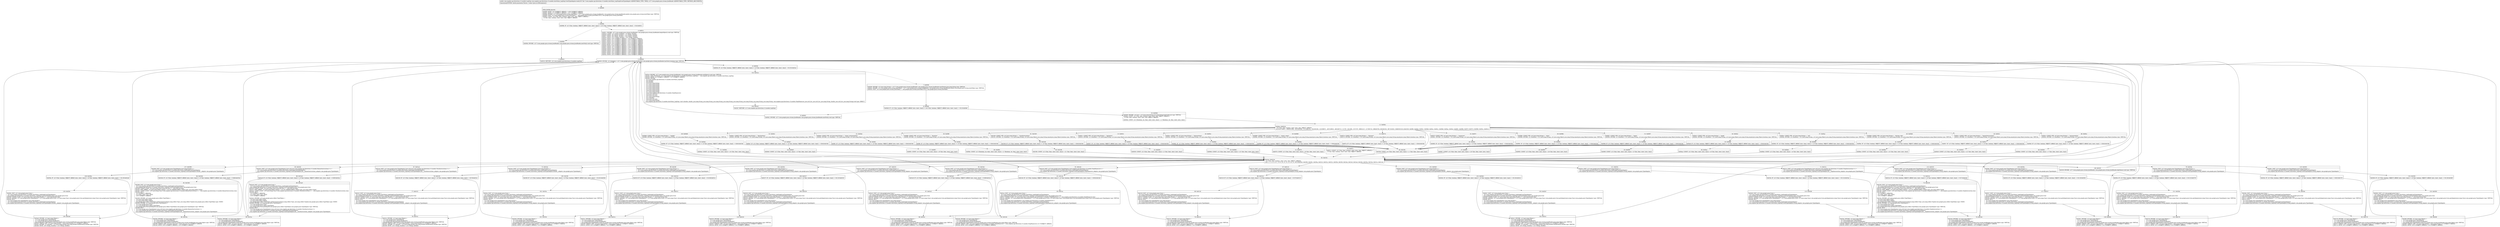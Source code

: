 digraph "CFG forcom.mapbox.api.directions.v5.models.AutoValue_LegStep.GsonTypeAdapter.read(Lcom\/google\/gson\/stream\/JsonReader;)Lcom\/mapbox\/api\/directions\/v5\/models\/LegStep;" {
Node_0 [shape=record,label="{0\:\ 0x0000|MTH_ENTER_BLOCK\l|0x0000: MOVE  (r0 I:?[OBJECT, ARRAY]) = (r26 I:?[OBJECT, ARRAY]) \l0x0002: MOVE  (r1 I:?[OBJECT, ARRAY]) = (r27 I:?[OBJECT, ARRAY]) \l0x0004: INVOKE  (r2 I:com.google.gson.stream.JsonToken) = (r27 I:com.google.gson.stream.JsonReader) com.google.gson.stream.JsonReader.peek():com.google.gson.stream.JsonToken type: VIRTUAL \l0x0008: SGET  (r3 I:com.google.gson.stream.JsonToken) =  com.google.gson.stream.JsonToken.NULL com.google.gson.stream.JsonToken \l0x000a: CONST  (r4 I:?[int, float, boolean, short, byte, char, OBJECT, ARRAY]) = \l  (0 ?[int, float, boolean, short, byte, char, OBJECT, ARRAY])\l \l}"];
Node_1 [shape=record,label="{1\:\ 0x000b|0x000b: IF  (r2 I:?[int, boolean, OBJECT, ARRAY, byte, short, char]) != (r3 I:?[int, boolean, OBJECT, ARRAY, byte, short, char])  \-\> B:4:0x0011 \l}"];
Node_2 [shape=record,label="{2\:\ 0x000d|0x000d: INVOKE  (r27 I:com.google.gson.stream.JsonReader) com.google.gson.stream.JsonReader.nextNull():void type: VIRTUAL \l}"];
Node_3 [shape=record,label="{3\:\ 0x0010|0x0010: RETURN  (r4 I:com.mapbox.api.directions.v5.models.LegStep) \l}"];
Node_4 [shape=record,label="{4\:\ 0x0011|0x0011: INVOKE  (r27 I:com.google.gson.stream.JsonReader) com.google.gson.stream.JsonReader.beginObject():void type: VIRTUAL \l0x0014: CONST  (r2 I:?[long, double]) = (0 ?[long, double]) \l0x0016: MOVE  (r6 I:?[long, double]) = (r2 I:?[long, double]) \l0x0017: MOVE  (r8 I:?[long, double]) = (r6 I:?[long, double]) \l0x0018: MOVE  (r22 I:?[long, double]) = (r8 I:?[long, double]) \l0x001a: MOVE  (r10 I:?[OBJECT, ARRAY]) = (r4 I:?[OBJECT, ARRAY]) \l0x001b: MOVE  (r11 I:?[OBJECT, ARRAY]) = (r10 I:?[OBJECT, ARRAY]) \l0x001c: MOVE  (r12 I:?[OBJECT, ARRAY]) = (r11 I:?[OBJECT, ARRAY]) \l0x001d: MOVE  (r13 I:?[OBJECT, ARRAY]) = (r12 I:?[OBJECT, ARRAY]) \l0x001e: MOVE  (r14 I:?[OBJECT, ARRAY]) = (r13 I:?[OBJECT, ARRAY]) \l0x001f: MOVE  (r15 I:?[OBJECT, ARRAY]) = (r14 I:?[OBJECT, ARRAY]) \l0x0020: MOVE  (r16 I:?[OBJECT, ARRAY]) = (r15 I:?[OBJECT, ARRAY]) \l0x0022: MOVE  (r17 I:?[OBJECT, ARRAY]) = (r16 I:?[OBJECT, ARRAY]) \l0x0024: MOVE  (r18 I:?[OBJECT, ARRAY]) = (r17 I:?[OBJECT, ARRAY]) \l0x0026: MOVE  (r19 I:?[OBJECT, ARRAY]) = (r18 I:?[OBJECT, ARRAY]) \l0x0028: MOVE  (r20 I:?[OBJECT, ARRAY]) = (r19 I:?[OBJECT, ARRAY]) \l0x002a: MOVE  (r21 I:?[OBJECT, ARRAY]) = (r20 I:?[OBJECT, ARRAY]) \l0x002c: MOVE  (r24 I:?[OBJECT, ARRAY]) = (r21 I:?[OBJECT, ARRAY]) \l0x002e: MOVE  (r25 I:?[OBJECT, ARRAY]) = (r24 I:?[OBJECT, ARRAY]) \l}"];
Node_5 [shape=record,label="{5\:\ 0x0030|0x0030: INVOKE  (r2 I:boolean) = (r27 I:com.google.gson.stream.JsonReader) com.google.gson.stream.JsonReader.hasNext():boolean type: VIRTUAL \l}"];
Node_6 [shape=record,label="{6\:\ 0x0034|0x0034: IF  (r2 I:?[int, boolean, OBJECT, ARRAY, byte, short, char]) == (0 ?[int, boolean, OBJECT, ARRAY, byte, short, char])  \-\> B:135:0x02ce \l}"];
Node_7 [shape=record,label="{7\:\ 0x0036|0x0036: INVOKE  (r2 I:java.lang.String) = (r27 I:com.google.gson.stream.JsonReader) com.google.gson.stream.JsonReader.nextName():java.lang.String type: VIRTUAL \l0x003a: INVOKE  (r3 I:com.google.gson.stream.JsonToken) = (r27 I:com.google.gson.stream.JsonReader) com.google.gson.stream.JsonReader.peek():com.google.gson.stream.JsonToken type: VIRTUAL \l0x003e: SGET  (r4 I:com.google.gson.stream.JsonToken) =  com.google.gson.stream.JsonToken.NULL com.google.gson.stream.JsonToken \l}"];
Node_8 [shape=record,label="{8\:\ 0x0040|0x0040: IF  (r3 I:?[int, boolean, OBJECT, ARRAY, byte, short, char]) != (r4 I:?[int, boolean, OBJECT, ARRAY, byte, short, char])  \-\> B:10:0x0046 \l}"];
Node_9 [shape=record,label="{9\:\ 0x0042|0x0042: INVOKE  (r27 I:com.google.gson.stream.JsonReader) com.google.gson.stream.JsonReader.nextNull():void type: VIRTUAL \l}"];
Node_10 [shape=record,label="{10\:\ 0x0046|0x0046: INVOKE  (r4 I:int) = (r2 I:java.lang.String) java.lang.String.hashCode():int type: VIRTUAL \l0x004a: CONST  (r5 I:?[int, float, boolean, short, byte, char, OBJECT, ARRAY]) = \l  (0 ?[int, float, boolean, short, byte, char, OBJECT, ARRAY])\l \l0x004b: CONST  (r3 I:?[boolean, int, float, short, byte, char]) = (1 ?[boolean, int, float, short, byte, char]) \l}"];
Node_11 [shape=record,label="{11\:\ 0x004c|0x004c: SWITCH  \l  (r4 I:?[int, float, boolean, short, byte, char, OBJECT, ARRAY])\l k:[\-2131714057, \-1992012396, \-1823285049, \-1375584731, \-791592328, \-521036971, \-487319823, \-463249713, 112787, 3357091, 3373707, 96955157, 127393753, 288459765, 661843161, 967255818, 1846020210] t:[0x0100, 0x00f6, 0x00eb, 0x00e1, 0x00d6, 0x00cc, 0x00c1, 0x00b6, 0x00ac, 0x00a2, 0x0097, 0x008b, 0x007f, 0x0074, 0x0068, 0x005c, 0x0051] \l}"];
Node_13 [shape=record,label="{13\:\ 0x0051|0x0051: CONST_STR  (r4 I:java.lang.String) =  \"geometry\" \l0x0053: INVOKE  (r2 I:boolean) = (r2 I:java.lang.String), (r4 I:java.lang.Object) java.lang.String.equals(java.lang.Object):boolean type: VIRTUAL \l}"];
Node_14 [shape=record,label="{14\:\ 0x0057|0x0057: IF  (r2 I:?[int, boolean, OBJECT, ARRAY, byte, short, char]) == (0 ?[int, boolean, OBJECT, ARRAY, byte, short, char])  \-\> B:64:0x010b \l}"];
Node_15 [shape=record,label="{15\:\ 0x0059|0x0059: CONST  (r2 I:?[int, float, short, byte, char]) = (2 ?[int, float, short, byte, char]) \l}"];
Node_16 [shape=record,label="{16\:\ 0x005c|0x005c: CONST_STR  (r4 I:java.lang.String) =  \"intersections\" \l0x005e: INVOKE  (r2 I:boolean) = (r2 I:java.lang.String), (r4 I:java.lang.Object) java.lang.String.equals(java.lang.Object):boolean type: VIRTUAL \l}"];
Node_17 [shape=record,label="{17\:\ 0x0062|0x0062: IF  (r2 I:?[int, boolean, OBJECT, ARRAY, byte, short, char]) == (0 ?[int, boolean, OBJECT, ARRAY, byte, short, char])  \-\> B:64:0x010b \l}"];
Node_18 [shape=record,label="{18\:\ 0x0064|0x0064: CONST  (r2 I:?[int, float, short, byte, char]) = (15 ?[int, float, short, byte, char]) \l}"];
Node_19 [shape=record,label="{19\:\ 0x0068|0x0068: CONST_STR  (r4 I:java.lang.String) =  \"rotary_name\" \l0x006a: INVOKE  (r2 I:boolean) = (r2 I:java.lang.String), (r4 I:java.lang.Object) java.lang.String.equals(java.lang.Object):boolean type: VIRTUAL \l}"];
Node_20 [shape=record,label="{20\:\ 0x006e|0x006e: IF  (r2 I:?[int, boolean, OBJECT, ARRAY, byte, short, char]) == (0 ?[int, boolean, OBJECT, ARRAY, byte, short, char])  \-\> B:64:0x010b \l}"];
Node_21 [shape=record,label="{21\:\ 0x0070|0x0070: CONST  (r2 I:?[int, float, short, byte, char]) = (8 ?[int, float, short, byte, char]) \l}"];
Node_22 [shape=record,label="{22\:\ 0x0074|0x0074: CONST_STR  (r4 I:java.lang.String) =  \"distance\" \l0x0076: INVOKE  (r2 I:boolean) = (r2 I:java.lang.String), (r4 I:java.lang.Object) java.lang.String.equals(java.lang.Object):boolean type: VIRTUAL \l}"];
Node_23 [shape=record,label="{23\:\ 0x007a|0x007a: IF  (r2 I:?[int, boolean, OBJECT, ARRAY, byte, short, char]) == (0 ?[int, boolean, OBJECT, ARRAY, byte, short, char])  \-\> B:64:0x010b \l}"];
Node_24 [shape=record,label="{24\:\ 0x007c|0x007c: CONST  (r2 I:?[int, float, boolean, short, byte, char, OBJECT, ARRAY]) = \l  (0 ?[int, float, boolean, short, byte, char, OBJECT, ARRAY])\l \l}"];
Node_25 [shape=record,label="{25\:\ 0x007f|0x007f: CONST_STR  (r4 I:java.lang.String) =  \"maneuver\" \l0x0081: INVOKE  (r2 I:boolean) = (r2 I:java.lang.String), (r4 I:java.lang.Object) java.lang.String.equals(java.lang.Object):boolean type: VIRTUAL \l}"];
Node_26 [shape=record,label="{26\:\ 0x0085|0x0085: IF  (r2 I:?[int, boolean, OBJECT, ARRAY, byte, short, char]) == (0 ?[int, boolean, OBJECT, ARRAY, byte, short, char])  \-\> B:64:0x010b \l}"];
Node_27 [shape=record,label="{27\:\ 0x0087|0x0087: CONST  (r2 I:?[int, float, short, byte, char]) = (10 ?[int, float, short, byte, char]) \l}"];
Node_28 [shape=record,label="{28\:\ 0x008b|0x008b: CONST_STR  (r4 I:java.lang.String) =  \"exits\" \l0x008d: INVOKE  (r2 I:boolean) = (r2 I:java.lang.String), (r4 I:java.lang.Object) java.lang.String.equals(java.lang.Object):boolean type: VIRTUAL \l}"];
Node_29 [shape=record,label="{29\:\ 0x0091|0x0091: IF  (r2 I:?[int, boolean, OBJECT, ARRAY, byte, short, char]) == (0 ?[int, boolean, OBJECT, ARRAY, byte, short, char])  \-\> B:64:0x010b \l}"];
Node_30 [shape=record,label="{30\:\ 0x0093|0x0093: CONST  (r2 I:?[int, float, short, byte, char]) = (16 ?[int, float, short, byte, char]) \l}"];
Node_31 [shape=record,label="{31\:\ 0x0097|0x0097: CONST_STR  (r4 I:java.lang.String) =  \"name\" \l0x0099: INVOKE  (r2 I:boolean) = (r2 I:java.lang.String), (r4 I:java.lang.Object) java.lang.String.equals(java.lang.Object):boolean type: VIRTUAL \l}"];
Node_32 [shape=record,label="{32\:\ 0x009d|0x009d: IF  (r2 I:?[int, boolean, OBJECT, ARRAY, byte, short, char]) == (0 ?[int, boolean, OBJECT, ARRAY, byte, short, char])  \-\> B:64:0x010b \l}"];
Node_33 [shape=record,label="{33\:\ 0x009f|0x009f: CONST  (r2 I:?[int, float, short, byte, char]) = (3 ?[int, float, short, byte, char]) \l}"];
Node_34 [shape=record,label="{34\:\ 0x00a2|0x00a2: CONST_STR  (r4 I:java.lang.String) =  \"mode\" \l0x00a4: INVOKE  (r2 I:boolean) = (r2 I:java.lang.String), (r4 I:java.lang.Object) java.lang.String.equals(java.lang.Object):boolean type: VIRTUAL \l}"];
Node_35 [shape=record,label="{35\:\ 0x00a8|0x00a8: IF  (r2 I:?[int, boolean, OBJECT, ARRAY, byte, short, char]) == (0 ?[int, boolean, OBJECT, ARRAY, byte, short, char])  \-\> B:64:0x010b \l}"];
Node_36 [shape=record,label="{36\:\ 0x00aa|0x00aa: CONST  (r2 I:?[int, float, short, byte, char]) = (6 ?[int, float, short, byte, char]) \l}"];
Node_37 [shape=record,label="{37\:\ 0x00ac|0x00ac: CONST_STR  (r4 I:java.lang.String) =  \"ref\" \l0x00ae: INVOKE  (r2 I:boolean) = (r2 I:java.lang.String), (r4 I:java.lang.Object) java.lang.String.equals(java.lang.Object):boolean type: VIRTUAL \l}"];
Node_38 [shape=record,label="{38\:\ 0x00b2|0x00b2: IF  (r2 I:?[int, boolean, OBJECT, ARRAY, byte, short, char]) == (0 ?[int, boolean, OBJECT, ARRAY, byte, short, char])  \-\> B:64:0x010b \l}"];
Node_39 [shape=record,label="{39\:\ 0x00b4|0x00b4: CONST  (r2 I:?[int, float, short, byte, char]) = (4 ?[int, float, short, byte, char]) \l}"];
Node_40 [shape=record,label="{40\:\ 0x00b6|0x00b6: CONST_STR  (r4 I:java.lang.String) =  \"driving_side\" \l0x00b8: INVOKE  (r2 I:boolean) = (r2 I:java.lang.String), (r4 I:java.lang.Object) java.lang.String.equals(java.lang.Object):boolean type: VIRTUAL \l}"];
Node_41 [shape=record,label="{41\:\ 0x00bc|0x00bc: IF  (r2 I:?[int, boolean, OBJECT, ARRAY, byte, short, char]) == (0 ?[int, boolean, OBJECT, ARRAY, byte, short, char])  \-\> B:64:0x010b \l}"];
Node_42 [shape=record,label="{42\:\ 0x00be|0x00be: CONST  (r2 I:?[int, float, short, byte, char]) = (13 ?[int, float, short, byte, char]) \l}"];
Node_43 [shape=record,label="{43\:\ 0x00c1|0x00c1: CONST_STR  (r4 I:java.lang.String) =  \"bannerInstructions\" \l0x00c3: INVOKE  (r2 I:boolean) = (r2 I:java.lang.String), (r4 I:java.lang.Object) java.lang.String.equals(java.lang.Object):boolean type: VIRTUAL \l}"];
Node_44 [shape=record,label="{44\:\ 0x00c7|0x00c7: IF  (r2 I:?[int, boolean, OBJECT, ARRAY, byte, short, char]) == (0 ?[int, boolean, OBJECT, ARRAY, byte, short, char])  \-\> B:64:0x010b \l}"];
Node_45 [shape=record,label="{45\:\ 0x00c9|0x00c9: CONST  (r2 I:?[int, float, short, byte, char]) = (12 ?[int, float, short, byte, char]) \l}"];
Node_46 [shape=record,label="{46\:\ 0x00cc|0x00cc: CONST_STR  (r4 I:java.lang.String) =  \"pronunciation\" \l0x00ce: INVOKE  (r2 I:boolean) = (r2 I:java.lang.String), (r4 I:java.lang.Object) java.lang.String.equals(java.lang.Object):boolean type: VIRTUAL \l}"];
Node_47 [shape=record,label="{47\:\ 0x00d2|0x00d2: IF  (r2 I:?[int, boolean, OBJECT, ARRAY, byte, short, char]) == (0 ?[int, boolean, OBJECT, ARRAY, byte, short, char])  \-\> B:64:0x010b \l}"];
Node_48 [shape=record,label="{48\:\ 0x00d4|0x00d4: CONST  (r2 I:?[int, float, short, byte, char]) = (7 ?[int, float, short, byte, char]) \l}"];
Node_49 [shape=record,label="{49\:\ 0x00d6|0x00d6: CONST_STR  (r4 I:java.lang.String) =  \"weight\" \l0x00d8: INVOKE  (r2 I:boolean) = (r2 I:java.lang.String), (r4 I:java.lang.Object) java.lang.String.equals(java.lang.Object):boolean type: VIRTUAL \l}"];
Node_50 [shape=record,label="{50\:\ 0x00dc|0x00dc: IF  (r2 I:?[int, boolean, OBJECT, ARRAY, byte, short, char]) == (0 ?[int, boolean, OBJECT, ARRAY, byte, short, char])  \-\> B:64:0x010b \l}"];
Node_51 [shape=record,label="{51\:\ 0x00de|0x00de: CONST  (r2 I:?[int, float, short, byte, char]) = (14 ?[int, float, short, byte, char]) \l}"];
Node_52 [shape=record,label="{52\:\ 0x00e1|0x00e1: CONST_STR  (r4 I:java.lang.String) =  \"destinations\" \l0x00e3: INVOKE  (r2 I:boolean) = (r2 I:java.lang.String), (r4 I:java.lang.Object) java.lang.String.equals(java.lang.Object):boolean type: VIRTUAL \l}"];
Node_53 [shape=record,label="{53\:\ 0x00e7|0x00e7: IF  (r2 I:?[int, boolean, OBJECT, ARRAY, byte, short, char]) == (0 ?[int, boolean, OBJECT, ARRAY, byte, short, char])  \-\> B:64:0x010b \l}"];
Node_54 [shape=record,label="{54\:\ 0x00e9|0x00e9: CONST  (r2 I:?[int, float, short, byte, char]) = (5 ?[int, float, short, byte, char]) \l}"];
Node_55 [shape=record,label="{55\:\ 0x00eb|0x00eb: CONST_STR  (r4 I:java.lang.String) =  \"rotary_pronunciation\" \l0x00ed: INVOKE  (r2 I:boolean) = (r2 I:java.lang.String), (r4 I:java.lang.Object) java.lang.String.equals(java.lang.Object):boolean type: VIRTUAL \l}"];
Node_56 [shape=record,label="{56\:\ 0x00f1|0x00f1: IF  (r2 I:?[int, boolean, OBJECT, ARRAY, byte, short, char]) == (0 ?[int, boolean, OBJECT, ARRAY, byte, short, char])  \-\> B:64:0x010b \l}"];
Node_57 [shape=record,label="{57\:\ 0x00f3|0x00f3: CONST  (r2 I:?[int, float, short, byte, char]) = (9 ?[int, float, short, byte, char]) \l}"];
Node_58 [shape=record,label="{58\:\ 0x00f6|0x00f6: CONST_STR  (r4 I:java.lang.String) =  \"duration\" \l0x00f8: INVOKE  (r2 I:boolean) = (r2 I:java.lang.String), (r4 I:java.lang.Object) java.lang.String.equals(java.lang.Object):boolean type: VIRTUAL \l}"];
Node_59 [shape=record,label="{59\:\ 0x00fc|0x00fc: IF  (r2 I:?[int, boolean, OBJECT, ARRAY, byte, short, char]) == (0 ?[int, boolean, OBJECT, ARRAY, byte, short, char])  \-\> B:64:0x010b \l}"];
Node_60 [shape=record,label="{60\:\ 0x00fe|0x00fe: CONST  (r2 I:?[boolean, int, float, short, byte, char]) = (1 ?[boolean, int, float, short, byte, char]) \l}"];
Node_61 [shape=record,label="{61\:\ 0x0100|0x0100: CONST_STR  (r4 I:java.lang.String) =  \"voiceInstructions\" \l0x0102: INVOKE  (r2 I:boolean) = (r2 I:java.lang.String), (r4 I:java.lang.Object) java.lang.String.equals(java.lang.Object):boolean type: VIRTUAL \l}"];
Node_62 [shape=record,label="{62\:\ 0x0106|0x0106: IF  (r2 I:?[int, boolean, OBJECT, ARRAY, byte, short, char]) == (0 ?[int, boolean, OBJECT, ARRAY, byte, short, char])  \-\> B:64:0x010b \l}"];
Node_63 [shape=record,label="{63\:\ 0x0108|0x0108: CONST  (r2 I:?[int, float, short, byte, char]) = (11 ?[int, float, short, byte, char]) \l}"];
Node_64 [shape=record,label="{64\:\ 0x010b|0x010b: CONST  (r2 I:?[int, float, short, byte, char]) = (\-1 ?[int, float, short, byte, char]) \l}"];
Node_65 [shape=record,label="{65\:\ 0x010c|0x010c: SWITCH  \l  (r2 I:?[int, float, boolean, short, byte, char, OBJECT, ARRAY])\l k:[0, 1, 2, 3, 4, 5, 6, 7, 8, 9, 10, 11, 12, 13, 14, 15, 16] t:[0x02b3, 0x0298, 0x0281, 0x026a, 0x0253, 0x023c, 0x0225, 0x020e, 0x01f6, 0x01de, 0x01c6, 0x01a4, 0x0182, 0x016a, 0x014e, 0x012c, 0x0114] \l}"];
Node_66 [shape=record,label="{66\:\ 0x010f|0x010f: INVOKE  (r27 I:com.google.gson.stream.JsonReader) com.google.gson.stream.JsonReader.skipValue():void type: VIRTUAL \l}"];
Node_67 [shape=record,label="{67\:\ 0x0114|0x0114: IGET  (r2 I:com.google.gson.TypeAdapter\<java.lang.String\>) = \l  (r0 I:com.mapbox.api.directions.v5.models.AutoValue_LegStep$GsonTypeAdapter)\l com.mapbox.api.directions.v5.models.AutoValue_LegStep.GsonTypeAdapter.string_adapter com.google.gson.TypeAdapter \l}"];
Node_68 [shape=record,label="{68\:\ 0x0116|0x0116: IF  (r2 I:?[int, boolean, OBJECT, ARRAY, byte, short, char]) != (0 ?[int, boolean, OBJECT, ARRAY, byte, short, char])  \-\> B:70:0x0122 \l}"];
Node_69 [shape=record,label="{69\:\ 0x0118|0x0118: IGET  (r2 I:com.google.gson.Gson) = \l  (r0 I:com.mapbox.api.directions.v5.models.AutoValue_LegStep$GsonTypeAdapter)\l com.mapbox.api.directions.v5.models.AutoValue_LegStep.GsonTypeAdapter.gson com.google.gson.Gson \l0x011a: CONST_CLASS  (r3 I:java.lang.Class\<java.lang.String\>) =  java.lang.String.class \l0x011c: INVOKE  (r2 I:com.google.gson.TypeAdapter) = (r2 I:com.google.gson.Gson), (r3 I:java.lang.Class) com.google.gson.Gson.getAdapter(java.lang.Class):com.google.gson.TypeAdapter type: VIRTUAL \l0x0120: IPUT  \l  (r2 I:com.google.gson.TypeAdapter\<java.lang.String\>)\l  (r0 I:com.mapbox.api.directions.v5.models.AutoValue_LegStep$GsonTypeAdapter)\l com.mapbox.api.directions.v5.models.AutoValue_LegStep.GsonTypeAdapter.string_adapter com.google.gson.TypeAdapter \l}"];
Node_70 [shape=record,label="{70\:\ 0x0122|0x0122: INVOKE  (r2 I:java.lang.Object) = \l  (r2 I:com.google.gson.TypeAdapter)\l  (r1 I:com.google.gson.stream.JsonReader)\l com.google.gson.TypeAdapter.read(com.google.gson.stream.JsonReader):java.lang.Object type: VIRTUAL \l0x0126: CHECK_CAST  (r2 I:java.lang.String) = (java.lang.String) (r2 I:?[OBJECT, ARRAY]) \l0x0128: MOVE  (r25 I:?[OBJECT, ARRAY]) = (r2 I:?[OBJECT, ARRAY]) \l}"];
Node_71 [shape=record,label="{71\:\ 0x012c|0x012c: IGET  (r2 I:com.google.gson.TypeAdapter\<java.util.List\<com.mapbox.api.directions.v5.models.StepIntersection\>\>) = \l  (r0 I:com.mapbox.api.directions.v5.models.AutoValue_LegStep$GsonTypeAdapter)\l com.mapbox.api.directions.v5.models.AutoValue_LegStep.GsonTypeAdapter.list__stepIntersection_adapter com.google.gson.TypeAdapter \l}"];
Node_72 [shape=record,label="{72\:\ 0x012e|0x012e: IF  (r2 I:?[int, boolean, OBJECT, ARRAY, byte, short, char]) != (0 ?[int, boolean, OBJECT, ARRAY, byte, short, char])  \-\> B:74:0x0144 \l}"];
Node_73 [shape=record,label="{73\:\ 0x0130|0x0130: IGET  (r2 I:com.google.gson.Gson) = \l  (r0 I:com.mapbox.api.directions.v5.models.AutoValue_LegStep$GsonTypeAdapter)\l com.mapbox.api.directions.v5.models.AutoValue_LegStep.GsonTypeAdapter.gson com.google.gson.Gson \l0x0132: CONST_CLASS  (r4 I:java.lang.Class\<java.util.List\>) =  java.util.List.class \l0x0134: NEW_ARRAY  (r3 I:java.lang.reflect.Type[]) = (r3 I:int A[IMMUTABLE_TYPE]) type: java.lang.reflect.Type[] \l0x0136: CONST_CLASS  (r24 I:java.lang.Class\<com.mapbox.api.directions.v5.models.StepIntersection\>) =  com.mapbox.api.directions.v5.models.StepIntersection.class \l0x0138: APUT  \l  (r3 I:?[OBJECT, ARRAY][])\l  (r5 I:?[int, short, byte, char])\l  (r24 I:?[OBJECT, ARRAY])\l \l0x013a: INVOKE  (r3 I:com.google.gson.reflect.TypeToken) = \l  (r4 I:java.lang.reflect.Type)\l  (r3 I:java.lang.reflect.Type[])\l com.google.gson.reflect.TypeToken.getParameterized(java.lang.reflect.Type, java.lang.reflect.Type[]):com.google.gson.reflect.TypeToken type: STATIC \l0x013e: INVOKE  (r2 I:com.google.gson.TypeAdapter) = \l  (r2 I:com.google.gson.Gson)\l  (r3 I:com.google.gson.reflect.TypeToken)\l com.google.gson.Gson.getAdapter(com.google.gson.reflect.TypeToken):com.google.gson.TypeAdapter type: VIRTUAL \l0x0142: IPUT  \l  (r2 I:com.google.gson.TypeAdapter\<java.util.List\<com.mapbox.api.directions.v5.models.StepIntersection\>\>)\l  (r0 I:com.mapbox.api.directions.v5.models.AutoValue_LegStep$GsonTypeAdapter)\l com.mapbox.api.directions.v5.models.AutoValue_LegStep.GsonTypeAdapter.list__stepIntersection_adapter com.google.gson.TypeAdapter \l}"];
Node_74 [shape=record,label="{74\:\ 0x0144|0x0144: INVOKE  (r2 I:java.lang.Object) = \l  (r2 I:com.google.gson.TypeAdapter)\l  (r1 I:com.google.gson.stream.JsonReader)\l com.google.gson.TypeAdapter.read(com.google.gson.stream.JsonReader):java.lang.Object type: VIRTUAL \l0x0148: CHECK_CAST  (r2 I:java.util.List) = (java.util.List) (r2 I:?[OBJECT, ARRAY]) \l0x014a: MOVE  (r24 I:?[OBJECT, ARRAY]) = (r2 I:?[OBJECT, ARRAY]) \l}"];
Node_75 [shape=record,label="{75\:\ 0x014e|0x014e: IGET  (r2 I:com.google.gson.TypeAdapter\<java.lang.Double\>) = \l  (r0 I:com.mapbox.api.directions.v5.models.AutoValue_LegStep$GsonTypeAdapter)\l com.mapbox.api.directions.v5.models.AutoValue_LegStep.GsonTypeAdapter.double__adapter com.google.gson.TypeAdapter \l}"];
Node_76 [shape=record,label="{76\:\ 0x0150|0x0150: IF  (r2 I:?[int, boolean, OBJECT, ARRAY, byte, short, char]) != (0 ?[int, boolean, OBJECT, ARRAY, byte, short, char])  \-\> B:78:0x015c \l}"];
Node_77 [shape=record,label="{77\:\ 0x0152|0x0152: IGET  (r2 I:com.google.gson.Gson) = \l  (r0 I:com.mapbox.api.directions.v5.models.AutoValue_LegStep$GsonTypeAdapter)\l com.mapbox.api.directions.v5.models.AutoValue_LegStep.GsonTypeAdapter.gson com.google.gson.Gson \l0x0154: CONST_CLASS  (r3 I:java.lang.Class\<java.lang.Double\>) =  java.lang.Double.class \l0x0156: INVOKE  (r2 I:com.google.gson.TypeAdapter) = (r2 I:com.google.gson.Gson), (r3 I:java.lang.Class) com.google.gson.Gson.getAdapter(java.lang.Class):com.google.gson.TypeAdapter type: VIRTUAL \l0x015a: IPUT  \l  (r2 I:com.google.gson.TypeAdapter\<java.lang.Double\>)\l  (r0 I:com.mapbox.api.directions.v5.models.AutoValue_LegStep$GsonTypeAdapter)\l com.mapbox.api.directions.v5.models.AutoValue_LegStep.GsonTypeAdapter.double__adapter com.google.gson.TypeAdapter \l}"];
Node_78 [shape=record,label="{78\:\ 0x015c|0x015c: INVOKE  (r2 I:java.lang.Object) = \l  (r2 I:com.google.gson.TypeAdapter)\l  (r1 I:com.google.gson.stream.JsonReader)\l com.google.gson.TypeAdapter.read(com.google.gson.stream.JsonReader):java.lang.Object type: VIRTUAL \l0x0160: CHECK_CAST  (r2 I:java.lang.Double) = (java.lang.Double) (r2 I:?[OBJECT, ARRAY]) \l0x0162: INVOKE  (r2 I:double) = (r2 I:java.lang.Double) java.lang.Double.doubleValue():double type: VIRTUAL \l0x0166: MOVE  (r22 I:?[long, double]) = (r2 I:?[long, double]) \l}"];
Node_79 [shape=record,label="{79\:\ 0x016a|0x016a: IGET  (r2 I:com.google.gson.TypeAdapter\<java.lang.String\>) = \l  (r0 I:com.mapbox.api.directions.v5.models.AutoValue_LegStep$GsonTypeAdapter)\l com.mapbox.api.directions.v5.models.AutoValue_LegStep.GsonTypeAdapter.string_adapter com.google.gson.TypeAdapter \l}"];
Node_80 [shape=record,label="{80\:\ 0x016c|0x016c: IF  (r2 I:?[int, boolean, OBJECT, ARRAY, byte, short, char]) != (0 ?[int, boolean, OBJECT, ARRAY, byte, short, char])  \-\> B:82:0x0178 \l}"];
Node_81 [shape=record,label="{81\:\ 0x016e|0x016e: IGET  (r2 I:com.google.gson.Gson) = \l  (r0 I:com.mapbox.api.directions.v5.models.AutoValue_LegStep$GsonTypeAdapter)\l com.mapbox.api.directions.v5.models.AutoValue_LegStep.GsonTypeAdapter.gson com.google.gson.Gson \l0x0170: CONST_CLASS  (r3 I:java.lang.Class\<java.lang.String\>) =  java.lang.String.class \l0x0172: INVOKE  (r2 I:com.google.gson.TypeAdapter) = (r2 I:com.google.gson.Gson), (r3 I:java.lang.Class) com.google.gson.Gson.getAdapter(java.lang.Class):com.google.gson.TypeAdapter type: VIRTUAL \l0x0176: IPUT  \l  (r2 I:com.google.gson.TypeAdapter\<java.lang.String\>)\l  (r0 I:com.mapbox.api.directions.v5.models.AutoValue_LegStep$GsonTypeAdapter)\l com.mapbox.api.directions.v5.models.AutoValue_LegStep.GsonTypeAdapter.string_adapter com.google.gson.TypeAdapter \l}"];
Node_82 [shape=record,label="{82\:\ 0x0178|0x0178: INVOKE  (r2 I:java.lang.Object) = \l  (r2 I:com.google.gson.TypeAdapter)\l  (r1 I:com.google.gson.stream.JsonReader)\l com.google.gson.TypeAdapter.read(com.google.gson.stream.JsonReader):java.lang.Object type: VIRTUAL \l0x017c: CHECK_CAST  (r2 I:java.lang.String) = (java.lang.String) (r2 I:?[OBJECT, ARRAY]) \l0x017e: MOVE  (r21 I:?[OBJECT, ARRAY]) = (r2 I:?[OBJECT, ARRAY]) \l}"];
Node_83 [shape=record,label="{83\:\ 0x0182|0x0182: IGET  (r2 I:com.google.gson.TypeAdapter\<java.util.List\<com.mapbox.api.directions.v5.models.BannerInstructions\>\>) = \l  (r0 I:com.mapbox.api.directions.v5.models.AutoValue_LegStep$GsonTypeAdapter)\l com.mapbox.api.directions.v5.models.AutoValue_LegStep.GsonTypeAdapter.list__bannerInstructions_adapter com.google.gson.TypeAdapter \l}"];
Node_84 [shape=record,label="{84\:\ 0x0184|0x0184: IF  (r2 I:?[int, boolean, OBJECT, ARRAY, byte, short, char]) != (0 ?[int, boolean, OBJECT, ARRAY, byte, short, char])  \-\> B:86:0x019a \l}"];
Node_85 [shape=record,label="{85\:\ 0x0186|0x0186: IGET  (r2 I:com.google.gson.Gson) = \l  (r0 I:com.mapbox.api.directions.v5.models.AutoValue_LegStep$GsonTypeAdapter)\l com.mapbox.api.directions.v5.models.AutoValue_LegStep.GsonTypeAdapter.gson com.google.gson.Gson \l0x0188: CONST_CLASS  (r4 I:java.lang.Class\<java.util.List\>) =  java.util.List.class \l0x018a: NEW_ARRAY  (r3 I:java.lang.reflect.Type[]) = (r3 I:int A[IMMUTABLE_TYPE]) type: java.lang.reflect.Type[] \l0x018c: CONST_CLASS  (r20 I:java.lang.Class\<com.mapbox.api.directions.v5.models.BannerInstructions\>) =  com.mapbox.api.directions.v5.models.BannerInstructions.class \l0x018e: APUT  \l  (r3 I:?[OBJECT, ARRAY][])\l  (r5 I:?[int, short, byte, char])\l  (r20 I:?[OBJECT, ARRAY])\l \l0x0190: INVOKE  (r3 I:com.google.gson.reflect.TypeToken) = \l  (r4 I:java.lang.reflect.Type)\l  (r3 I:java.lang.reflect.Type[])\l com.google.gson.reflect.TypeToken.getParameterized(java.lang.reflect.Type, java.lang.reflect.Type[]):com.google.gson.reflect.TypeToken type: STATIC \l0x0194: INVOKE  (r2 I:com.google.gson.TypeAdapter) = \l  (r2 I:com.google.gson.Gson)\l  (r3 I:com.google.gson.reflect.TypeToken)\l com.google.gson.Gson.getAdapter(com.google.gson.reflect.TypeToken):com.google.gson.TypeAdapter type: VIRTUAL \l0x0198: IPUT  \l  (r2 I:com.google.gson.TypeAdapter\<java.util.List\<com.mapbox.api.directions.v5.models.BannerInstructions\>\>)\l  (r0 I:com.mapbox.api.directions.v5.models.AutoValue_LegStep$GsonTypeAdapter)\l com.mapbox.api.directions.v5.models.AutoValue_LegStep.GsonTypeAdapter.list__bannerInstructions_adapter com.google.gson.TypeAdapter \l}"];
Node_86 [shape=record,label="{86\:\ 0x019a|0x019a: INVOKE  (r2 I:java.lang.Object) = \l  (r2 I:com.google.gson.TypeAdapter)\l  (r1 I:com.google.gson.stream.JsonReader)\l com.google.gson.TypeAdapter.read(com.google.gson.stream.JsonReader):java.lang.Object type: VIRTUAL \l0x019e: CHECK_CAST  (r2 I:java.util.List) = (java.util.List) (r2 I:?[OBJECT, ARRAY]) \l0x01a0: MOVE  (r20 I:?[OBJECT, ARRAY]) = (r2 I:?[OBJECT, ARRAY]) \l}"];
Node_87 [shape=record,label="{87\:\ 0x01a4|0x01a4: IGET  (r2 I:com.google.gson.TypeAdapter\<java.util.List\<com.mapbox.api.directions.v5.models.VoiceInstructions\>\>) = \l  (r0 I:com.mapbox.api.directions.v5.models.AutoValue_LegStep$GsonTypeAdapter)\l com.mapbox.api.directions.v5.models.AutoValue_LegStep.GsonTypeAdapter.list__voiceInstructions_adapter com.google.gson.TypeAdapter \l}"];
Node_88 [shape=record,label="{88\:\ 0x01a6|0x01a6: IF  (r2 I:?[int, boolean, OBJECT, ARRAY, byte, short, char]) != (0 ?[int, boolean, OBJECT, ARRAY, byte, short, char])  \-\> B:90:0x01bc \l}"];
Node_89 [shape=record,label="{89\:\ 0x01a8|0x01a8: IGET  (r2 I:com.google.gson.Gson) = \l  (r0 I:com.mapbox.api.directions.v5.models.AutoValue_LegStep$GsonTypeAdapter)\l com.mapbox.api.directions.v5.models.AutoValue_LegStep.GsonTypeAdapter.gson com.google.gson.Gson \l0x01aa: CONST_CLASS  (r4 I:java.lang.Class\<java.util.List\>) =  java.util.List.class \l0x01ac: NEW_ARRAY  (r3 I:java.lang.reflect.Type[]) = (r3 I:int A[IMMUTABLE_TYPE]) type: java.lang.reflect.Type[] \l0x01ae: CONST_CLASS  (r19 I:java.lang.Class\<com.mapbox.api.directions.v5.models.VoiceInstructions\>) =  com.mapbox.api.directions.v5.models.VoiceInstructions.class \l0x01b0: APUT  \l  (r3 I:?[OBJECT, ARRAY][])\l  (r5 I:?[int, short, byte, char])\l  (r19 I:?[OBJECT, ARRAY])\l \l0x01b2: INVOKE  (r3 I:com.google.gson.reflect.TypeToken) = \l  (r4 I:java.lang.reflect.Type)\l  (r3 I:java.lang.reflect.Type[])\l com.google.gson.reflect.TypeToken.getParameterized(java.lang.reflect.Type, java.lang.reflect.Type[]):com.google.gson.reflect.TypeToken type: STATIC \l0x01b6: INVOKE  (r2 I:com.google.gson.TypeAdapter) = \l  (r2 I:com.google.gson.Gson)\l  (r3 I:com.google.gson.reflect.TypeToken)\l com.google.gson.Gson.getAdapter(com.google.gson.reflect.TypeToken):com.google.gson.TypeAdapter type: VIRTUAL \l0x01ba: IPUT  \l  (r2 I:com.google.gson.TypeAdapter\<java.util.List\<com.mapbox.api.directions.v5.models.VoiceInstructions\>\>)\l  (r0 I:com.mapbox.api.directions.v5.models.AutoValue_LegStep$GsonTypeAdapter)\l com.mapbox.api.directions.v5.models.AutoValue_LegStep.GsonTypeAdapter.list__voiceInstructions_adapter com.google.gson.TypeAdapter \l}"];
Node_90 [shape=record,label="{90\:\ 0x01bc|0x01bc: INVOKE  (r2 I:java.lang.Object) = \l  (r2 I:com.google.gson.TypeAdapter)\l  (r1 I:com.google.gson.stream.JsonReader)\l com.google.gson.TypeAdapter.read(com.google.gson.stream.JsonReader):java.lang.Object type: VIRTUAL \l0x01c0: CHECK_CAST  (r2 I:java.util.List) = (java.util.List) (r2 I:?[OBJECT, ARRAY]) \l0x01c2: MOVE  (r19 I:?[OBJECT, ARRAY]) = (r2 I:?[OBJECT, ARRAY]) \l}"];
Node_91 [shape=record,label="{91\:\ 0x01c6|0x01c6: IGET  (r2 I:com.google.gson.TypeAdapter\<com.mapbox.api.directions.v5.models.StepManeuver\>) = \l  (r0 I:com.mapbox.api.directions.v5.models.AutoValue_LegStep$GsonTypeAdapter)\l com.mapbox.api.directions.v5.models.AutoValue_LegStep.GsonTypeAdapter.stepManeuver_adapter com.google.gson.TypeAdapter \l}"];
Node_92 [shape=record,label="{92\:\ 0x01c8|0x01c8: IF  (r2 I:?[int, boolean, OBJECT, ARRAY, byte, short, char]) != (0 ?[int, boolean, OBJECT, ARRAY, byte, short, char])  \-\> B:94:0x01d4 \l}"];
Node_93 [shape=record,label="{93\:\ 0x01ca|0x01ca: IGET  (r2 I:com.google.gson.Gson) = \l  (r0 I:com.mapbox.api.directions.v5.models.AutoValue_LegStep$GsonTypeAdapter)\l com.mapbox.api.directions.v5.models.AutoValue_LegStep.GsonTypeAdapter.gson com.google.gson.Gson \l0x01cc: CONST_CLASS  (r3 I:java.lang.Class\<com.mapbox.api.directions.v5.models.StepManeuver\>) =  com.mapbox.api.directions.v5.models.StepManeuver.class \l0x01ce: INVOKE  (r2 I:com.google.gson.TypeAdapter) = (r2 I:com.google.gson.Gson), (r3 I:java.lang.Class) com.google.gson.Gson.getAdapter(java.lang.Class):com.google.gson.TypeAdapter type: VIRTUAL \l0x01d2: IPUT  \l  (r2 I:com.google.gson.TypeAdapter\<com.mapbox.api.directions.v5.models.StepManeuver\>)\l  (r0 I:com.mapbox.api.directions.v5.models.AutoValue_LegStep$GsonTypeAdapter)\l com.mapbox.api.directions.v5.models.AutoValue_LegStep.GsonTypeAdapter.stepManeuver_adapter com.google.gson.TypeAdapter \l}"];
Node_94 [shape=record,label="{94\:\ 0x01d4|0x01d4: INVOKE  (r2 I:java.lang.Object) = \l  (r2 I:com.google.gson.TypeAdapter)\l  (r1 I:com.google.gson.stream.JsonReader)\l com.google.gson.TypeAdapter.read(com.google.gson.stream.JsonReader):java.lang.Object type: VIRTUAL \l0x01d8: CHECK_CAST  (r2 I:com.mapbox.api.directions.v5.models.StepManeuver) = (com.mapbox.api.directions.v5.models.StepManeuver) (r2 I:?[OBJECT, ARRAY]) \l0x01da: MOVE  (r18 I:?[OBJECT, ARRAY]) = (r2 I:?[OBJECT, ARRAY]) \l}"];
Node_95 [shape=record,label="{95\:\ 0x01de|0x01de: IGET  (r2 I:com.google.gson.TypeAdapter\<java.lang.String\>) = \l  (r0 I:com.mapbox.api.directions.v5.models.AutoValue_LegStep$GsonTypeAdapter)\l com.mapbox.api.directions.v5.models.AutoValue_LegStep.GsonTypeAdapter.string_adapter com.google.gson.TypeAdapter \l}"];
Node_96 [shape=record,label="{96\:\ 0x01e0|0x01e0: IF  (r2 I:?[int, boolean, OBJECT, ARRAY, byte, short, char]) != (0 ?[int, boolean, OBJECT, ARRAY, byte, short, char])  \-\> B:98:0x01ec \l}"];
Node_97 [shape=record,label="{97\:\ 0x01e2|0x01e2: IGET  (r2 I:com.google.gson.Gson) = \l  (r0 I:com.mapbox.api.directions.v5.models.AutoValue_LegStep$GsonTypeAdapter)\l com.mapbox.api.directions.v5.models.AutoValue_LegStep.GsonTypeAdapter.gson com.google.gson.Gson \l0x01e4: CONST_CLASS  (r3 I:java.lang.Class\<java.lang.String\>) =  java.lang.String.class \l0x01e6: INVOKE  (r2 I:com.google.gson.TypeAdapter) = (r2 I:com.google.gson.Gson), (r3 I:java.lang.Class) com.google.gson.Gson.getAdapter(java.lang.Class):com.google.gson.TypeAdapter type: VIRTUAL \l0x01ea: IPUT  \l  (r2 I:com.google.gson.TypeAdapter\<java.lang.String\>)\l  (r0 I:com.mapbox.api.directions.v5.models.AutoValue_LegStep$GsonTypeAdapter)\l com.mapbox.api.directions.v5.models.AutoValue_LegStep.GsonTypeAdapter.string_adapter com.google.gson.TypeAdapter \l}"];
Node_98 [shape=record,label="{98\:\ 0x01ec|0x01ec: INVOKE  (r2 I:java.lang.Object) = \l  (r2 I:com.google.gson.TypeAdapter)\l  (r1 I:com.google.gson.stream.JsonReader)\l com.google.gson.TypeAdapter.read(com.google.gson.stream.JsonReader):java.lang.Object type: VIRTUAL \l0x01f0: CHECK_CAST  (r2 I:java.lang.String) = (java.lang.String) (r2 I:?[OBJECT, ARRAY]) \l0x01f2: MOVE  (r17 I:?[OBJECT, ARRAY]) = (r2 I:?[OBJECT, ARRAY]) \l}"];
Node_99 [shape=record,label="{99\:\ 0x01f6|0x01f6: IGET  (r2 I:com.google.gson.TypeAdapter\<java.lang.String\>) = \l  (r0 I:com.mapbox.api.directions.v5.models.AutoValue_LegStep$GsonTypeAdapter)\l com.mapbox.api.directions.v5.models.AutoValue_LegStep.GsonTypeAdapter.string_adapter com.google.gson.TypeAdapter \l}"];
Node_100 [shape=record,label="{100\:\ 0x01f8|0x01f8: IF  (r2 I:?[int, boolean, OBJECT, ARRAY, byte, short, char]) != (0 ?[int, boolean, OBJECT, ARRAY, byte, short, char])  \-\> B:102:0x0204 \l}"];
Node_101 [shape=record,label="{101\:\ 0x01fa|0x01fa: IGET  (r2 I:com.google.gson.Gson) = \l  (r0 I:com.mapbox.api.directions.v5.models.AutoValue_LegStep$GsonTypeAdapter)\l com.mapbox.api.directions.v5.models.AutoValue_LegStep.GsonTypeAdapter.gson com.google.gson.Gson \l0x01fc: CONST_CLASS  (r3 I:java.lang.Class\<java.lang.String\>) =  java.lang.String.class \l0x01fe: INVOKE  (r2 I:com.google.gson.TypeAdapter) = (r2 I:com.google.gson.Gson), (r3 I:java.lang.Class) com.google.gson.Gson.getAdapter(java.lang.Class):com.google.gson.TypeAdapter type: VIRTUAL \l0x0202: IPUT  \l  (r2 I:com.google.gson.TypeAdapter\<java.lang.String\>)\l  (r0 I:com.mapbox.api.directions.v5.models.AutoValue_LegStep$GsonTypeAdapter)\l com.mapbox.api.directions.v5.models.AutoValue_LegStep.GsonTypeAdapter.string_adapter com.google.gson.TypeAdapter \l}"];
Node_102 [shape=record,label="{102\:\ 0x0204|0x0204: INVOKE  (r2 I:java.lang.Object) = \l  (r2 I:com.google.gson.TypeAdapter)\l  (r1 I:com.google.gson.stream.JsonReader)\l com.google.gson.TypeAdapter.read(com.google.gson.stream.JsonReader):java.lang.Object type: VIRTUAL \l0x0208: CHECK_CAST  (r2 I:java.lang.String) = (java.lang.String) (r2 I:?[OBJECT, ARRAY]) \l0x020a: MOVE  (r16 I:?[OBJECT, ARRAY]) = (r2 I:?[OBJECT, ARRAY]) \l}"];
Node_103 [shape=record,label="{103\:\ 0x020e|0x020e: IGET  (r2 I:com.google.gson.TypeAdapter\<java.lang.String\>) = \l  (r0 I:com.mapbox.api.directions.v5.models.AutoValue_LegStep$GsonTypeAdapter)\l com.mapbox.api.directions.v5.models.AutoValue_LegStep.GsonTypeAdapter.string_adapter com.google.gson.TypeAdapter \l}"];
Node_104 [shape=record,label="{104\:\ 0x0210|0x0210: IF  (r2 I:?[int, boolean, OBJECT, ARRAY, byte, short, char]) != (0 ?[int, boolean, OBJECT, ARRAY, byte, short, char])  \-\> B:106:0x021c \l}"];
Node_105 [shape=record,label="{105\:\ 0x0212|0x0212: IGET  (r2 I:com.google.gson.Gson) = \l  (r0 I:com.mapbox.api.directions.v5.models.AutoValue_LegStep$GsonTypeAdapter)\l com.mapbox.api.directions.v5.models.AutoValue_LegStep.GsonTypeAdapter.gson com.google.gson.Gson \l0x0214: CONST_CLASS  (r3 I:java.lang.Class\<java.lang.String\>) =  java.lang.String.class \l0x0216: INVOKE  (r2 I:com.google.gson.TypeAdapter) = (r2 I:com.google.gson.Gson), (r3 I:java.lang.Class) com.google.gson.Gson.getAdapter(java.lang.Class):com.google.gson.TypeAdapter type: VIRTUAL \l0x021a: IPUT  \l  (r2 I:com.google.gson.TypeAdapter\<java.lang.String\>)\l  (r0 I:com.mapbox.api.directions.v5.models.AutoValue_LegStep$GsonTypeAdapter)\l com.mapbox.api.directions.v5.models.AutoValue_LegStep.GsonTypeAdapter.string_adapter com.google.gson.TypeAdapter \l}"];
Node_106 [shape=record,label="{106\:\ 0x021c|0x021c: INVOKE  (r2 I:java.lang.Object) = \l  (r2 I:com.google.gson.TypeAdapter)\l  (r1 I:com.google.gson.stream.JsonReader)\l com.google.gson.TypeAdapter.read(com.google.gson.stream.JsonReader):java.lang.Object type: VIRTUAL \l0x0220: CHECK_CAST  (r2 I:java.lang.String) = (java.lang.String) (r2 I:?[OBJECT, ARRAY]) \l0x0222: MOVE  (r15 I:?[OBJECT, ARRAY]) = (r2 I:?[OBJECT, ARRAY]) \l}"];
Node_107 [shape=record,label="{107\:\ 0x0225|0x0225: IGET  (r2 I:com.google.gson.TypeAdapter\<java.lang.String\>) = \l  (r0 I:com.mapbox.api.directions.v5.models.AutoValue_LegStep$GsonTypeAdapter)\l com.mapbox.api.directions.v5.models.AutoValue_LegStep.GsonTypeAdapter.string_adapter com.google.gson.TypeAdapter \l}"];
Node_108 [shape=record,label="{108\:\ 0x0227|0x0227: IF  (r2 I:?[int, boolean, OBJECT, ARRAY, byte, short, char]) != (0 ?[int, boolean, OBJECT, ARRAY, byte, short, char])  \-\> B:110:0x0233 \l}"];
Node_109 [shape=record,label="{109\:\ 0x0229|0x0229: IGET  (r2 I:com.google.gson.Gson) = \l  (r0 I:com.mapbox.api.directions.v5.models.AutoValue_LegStep$GsonTypeAdapter)\l com.mapbox.api.directions.v5.models.AutoValue_LegStep.GsonTypeAdapter.gson com.google.gson.Gson \l0x022b: CONST_CLASS  (r3 I:java.lang.Class\<java.lang.String\>) =  java.lang.String.class \l0x022d: INVOKE  (r2 I:com.google.gson.TypeAdapter) = (r2 I:com.google.gson.Gson), (r3 I:java.lang.Class) com.google.gson.Gson.getAdapter(java.lang.Class):com.google.gson.TypeAdapter type: VIRTUAL \l0x0231: IPUT  \l  (r2 I:com.google.gson.TypeAdapter\<java.lang.String\>)\l  (r0 I:com.mapbox.api.directions.v5.models.AutoValue_LegStep$GsonTypeAdapter)\l com.mapbox.api.directions.v5.models.AutoValue_LegStep.GsonTypeAdapter.string_adapter com.google.gson.TypeAdapter \l}"];
Node_110 [shape=record,label="{110\:\ 0x0233|0x0233: INVOKE  (r2 I:java.lang.Object) = \l  (r2 I:com.google.gson.TypeAdapter)\l  (r1 I:com.google.gson.stream.JsonReader)\l com.google.gson.TypeAdapter.read(com.google.gson.stream.JsonReader):java.lang.Object type: VIRTUAL \l0x0237: CHECK_CAST  (r2 I:java.lang.String) = (java.lang.String) (r2 I:?[OBJECT, ARRAY]) \l0x0239: MOVE  (r14 I:?[OBJECT, ARRAY]) = (r2 I:?[OBJECT, ARRAY]) \l}"];
Node_111 [shape=record,label="{111\:\ 0x023c|0x023c: IGET  (r2 I:com.google.gson.TypeAdapter\<java.lang.String\>) = \l  (r0 I:com.mapbox.api.directions.v5.models.AutoValue_LegStep$GsonTypeAdapter)\l com.mapbox.api.directions.v5.models.AutoValue_LegStep.GsonTypeAdapter.string_adapter com.google.gson.TypeAdapter \l}"];
Node_112 [shape=record,label="{112\:\ 0x023e|0x023e: IF  (r2 I:?[int, boolean, OBJECT, ARRAY, byte, short, char]) != (0 ?[int, boolean, OBJECT, ARRAY, byte, short, char])  \-\> B:114:0x024a \l}"];
Node_113 [shape=record,label="{113\:\ 0x0240|0x0240: IGET  (r2 I:com.google.gson.Gson) = \l  (r0 I:com.mapbox.api.directions.v5.models.AutoValue_LegStep$GsonTypeAdapter)\l com.mapbox.api.directions.v5.models.AutoValue_LegStep.GsonTypeAdapter.gson com.google.gson.Gson \l0x0242: CONST_CLASS  (r3 I:java.lang.Class\<java.lang.String\>) =  java.lang.String.class \l0x0244: INVOKE  (r2 I:com.google.gson.TypeAdapter) = (r2 I:com.google.gson.Gson), (r3 I:java.lang.Class) com.google.gson.Gson.getAdapter(java.lang.Class):com.google.gson.TypeAdapter type: VIRTUAL \l0x0248: IPUT  \l  (r2 I:com.google.gson.TypeAdapter\<java.lang.String\>)\l  (r0 I:com.mapbox.api.directions.v5.models.AutoValue_LegStep$GsonTypeAdapter)\l com.mapbox.api.directions.v5.models.AutoValue_LegStep.GsonTypeAdapter.string_adapter com.google.gson.TypeAdapter \l}"];
Node_114 [shape=record,label="{114\:\ 0x024a|0x024a: INVOKE  (r2 I:java.lang.Object) = \l  (r2 I:com.google.gson.TypeAdapter)\l  (r1 I:com.google.gson.stream.JsonReader)\l com.google.gson.TypeAdapter.read(com.google.gson.stream.JsonReader):java.lang.Object type: VIRTUAL \l0x024e: CHECK_CAST  (r2 I:java.lang.String) = (java.lang.String) (r2 I:?[OBJECT, ARRAY]) \l0x0250: MOVE  (r13 I:?[OBJECT, ARRAY]) = (r2 I:?[OBJECT, ARRAY]) \l}"];
Node_115 [shape=record,label="{115\:\ 0x0253|0x0253: IGET  (r2 I:com.google.gson.TypeAdapter\<java.lang.String\>) = \l  (r0 I:com.mapbox.api.directions.v5.models.AutoValue_LegStep$GsonTypeAdapter)\l com.mapbox.api.directions.v5.models.AutoValue_LegStep.GsonTypeAdapter.string_adapter com.google.gson.TypeAdapter \l}"];
Node_116 [shape=record,label="{116\:\ 0x0255|0x0255: IF  (r2 I:?[int, boolean, OBJECT, ARRAY, byte, short, char]) != (0 ?[int, boolean, OBJECT, ARRAY, byte, short, char])  \-\> B:118:0x0261 \l}"];
Node_117 [shape=record,label="{117\:\ 0x0257|0x0257: IGET  (r2 I:com.google.gson.Gson) = \l  (r0 I:com.mapbox.api.directions.v5.models.AutoValue_LegStep$GsonTypeAdapter)\l com.mapbox.api.directions.v5.models.AutoValue_LegStep.GsonTypeAdapter.gson com.google.gson.Gson \l0x0259: CONST_CLASS  (r3 I:java.lang.Class\<java.lang.String\>) =  java.lang.String.class \l0x025b: INVOKE  (r2 I:com.google.gson.TypeAdapter) = (r2 I:com.google.gson.Gson), (r3 I:java.lang.Class) com.google.gson.Gson.getAdapter(java.lang.Class):com.google.gson.TypeAdapter type: VIRTUAL \l0x025f: IPUT  \l  (r2 I:com.google.gson.TypeAdapter\<java.lang.String\>)\l  (r0 I:com.mapbox.api.directions.v5.models.AutoValue_LegStep$GsonTypeAdapter)\l com.mapbox.api.directions.v5.models.AutoValue_LegStep.GsonTypeAdapter.string_adapter com.google.gson.TypeAdapter \l}"];
Node_118 [shape=record,label="{118\:\ 0x0261|0x0261: INVOKE  (r2 I:java.lang.Object) = \l  (r2 I:com.google.gson.TypeAdapter)\l  (r1 I:com.google.gson.stream.JsonReader)\l com.google.gson.TypeAdapter.read(com.google.gson.stream.JsonReader):java.lang.Object type: VIRTUAL \l0x0265: CHECK_CAST  (r2 I:java.lang.String) = (java.lang.String) (r2 I:?[OBJECT, ARRAY]) \l0x0267: MOVE  (r12 I:?[OBJECT, ARRAY]) = (r2 I:?[OBJECT, ARRAY]) \l}"];
Node_119 [shape=record,label="{119\:\ 0x026a|0x026a: IGET  (r2 I:com.google.gson.TypeAdapter\<java.lang.String\>) = \l  (r0 I:com.mapbox.api.directions.v5.models.AutoValue_LegStep$GsonTypeAdapter)\l com.mapbox.api.directions.v5.models.AutoValue_LegStep.GsonTypeAdapter.string_adapter com.google.gson.TypeAdapter \l}"];
Node_120 [shape=record,label="{120\:\ 0x026c|0x026c: IF  (r2 I:?[int, boolean, OBJECT, ARRAY, byte, short, char]) != (0 ?[int, boolean, OBJECT, ARRAY, byte, short, char])  \-\> B:122:0x0278 \l}"];
Node_121 [shape=record,label="{121\:\ 0x026e|0x026e: IGET  (r2 I:com.google.gson.Gson) = \l  (r0 I:com.mapbox.api.directions.v5.models.AutoValue_LegStep$GsonTypeAdapter)\l com.mapbox.api.directions.v5.models.AutoValue_LegStep.GsonTypeAdapter.gson com.google.gson.Gson \l0x0270: CONST_CLASS  (r3 I:java.lang.Class\<java.lang.String\>) =  java.lang.String.class \l0x0272: INVOKE  (r2 I:com.google.gson.TypeAdapter) = (r2 I:com.google.gson.Gson), (r3 I:java.lang.Class) com.google.gson.Gson.getAdapter(java.lang.Class):com.google.gson.TypeAdapter type: VIRTUAL \l0x0276: IPUT  \l  (r2 I:com.google.gson.TypeAdapter\<java.lang.String\>)\l  (r0 I:com.mapbox.api.directions.v5.models.AutoValue_LegStep$GsonTypeAdapter)\l com.mapbox.api.directions.v5.models.AutoValue_LegStep.GsonTypeAdapter.string_adapter com.google.gson.TypeAdapter \l}"];
Node_122 [shape=record,label="{122\:\ 0x0278|0x0278: INVOKE  (r2 I:java.lang.Object) = \l  (r2 I:com.google.gson.TypeAdapter)\l  (r1 I:com.google.gson.stream.JsonReader)\l com.google.gson.TypeAdapter.read(com.google.gson.stream.JsonReader):java.lang.Object type: VIRTUAL \l0x027c: CHECK_CAST  (r2 I:java.lang.String) = (java.lang.String) (r2 I:?[OBJECT, ARRAY]) \l0x027e: MOVE  (r11 I:?[OBJECT, ARRAY]) = (r2 I:?[OBJECT, ARRAY]) \l}"];
Node_123 [shape=record,label="{123\:\ 0x0281|0x0281: IGET  (r2 I:com.google.gson.TypeAdapter\<java.lang.String\>) = \l  (r0 I:com.mapbox.api.directions.v5.models.AutoValue_LegStep$GsonTypeAdapter)\l com.mapbox.api.directions.v5.models.AutoValue_LegStep.GsonTypeAdapter.string_adapter com.google.gson.TypeAdapter \l}"];
Node_124 [shape=record,label="{124\:\ 0x0283|0x0283: IF  (r2 I:?[int, boolean, OBJECT, ARRAY, byte, short, char]) != (0 ?[int, boolean, OBJECT, ARRAY, byte, short, char])  \-\> B:126:0x028f \l}"];
Node_125 [shape=record,label="{125\:\ 0x0285|0x0285: IGET  (r2 I:com.google.gson.Gson) = \l  (r0 I:com.mapbox.api.directions.v5.models.AutoValue_LegStep$GsonTypeAdapter)\l com.mapbox.api.directions.v5.models.AutoValue_LegStep.GsonTypeAdapter.gson com.google.gson.Gson \l0x0287: CONST_CLASS  (r3 I:java.lang.Class\<java.lang.String\>) =  java.lang.String.class \l0x0289: INVOKE  (r2 I:com.google.gson.TypeAdapter) = (r2 I:com.google.gson.Gson), (r3 I:java.lang.Class) com.google.gson.Gson.getAdapter(java.lang.Class):com.google.gson.TypeAdapter type: VIRTUAL \l0x028d: IPUT  \l  (r2 I:com.google.gson.TypeAdapter\<java.lang.String\>)\l  (r0 I:com.mapbox.api.directions.v5.models.AutoValue_LegStep$GsonTypeAdapter)\l com.mapbox.api.directions.v5.models.AutoValue_LegStep.GsonTypeAdapter.string_adapter com.google.gson.TypeAdapter \l}"];
Node_126 [shape=record,label="{126\:\ 0x028f|0x028f: INVOKE  (r2 I:java.lang.Object) = \l  (r2 I:com.google.gson.TypeAdapter)\l  (r1 I:com.google.gson.stream.JsonReader)\l com.google.gson.TypeAdapter.read(com.google.gson.stream.JsonReader):java.lang.Object type: VIRTUAL \l0x0293: CHECK_CAST  (r2 I:java.lang.String) = (java.lang.String) (r2 I:?[OBJECT, ARRAY]) \l0x0295: MOVE  (r10 I:?[OBJECT, ARRAY]) = (r2 I:?[OBJECT, ARRAY]) \l}"];
Node_127 [shape=record,label="{127\:\ 0x0298|0x0298: IGET  (r2 I:com.google.gson.TypeAdapter\<java.lang.Double\>) = \l  (r0 I:com.mapbox.api.directions.v5.models.AutoValue_LegStep$GsonTypeAdapter)\l com.mapbox.api.directions.v5.models.AutoValue_LegStep.GsonTypeAdapter.double__adapter com.google.gson.TypeAdapter \l}"];
Node_128 [shape=record,label="{128\:\ 0x029a|0x029a: IF  (r2 I:?[int, boolean, OBJECT, ARRAY, byte, short, char]) != (0 ?[int, boolean, OBJECT, ARRAY, byte, short, char])  \-\> B:130:0x02a6 \l}"];
Node_129 [shape=record,label="{129\:\ 0x029c|0x029c: IGET  (r2 I:com.google.gson.Gson) = \l  (r0 I:com.mapbox.api.directions.v5.models.AutoValue_LegStep$GsonTypeAdapter)\l com.mapbox.api.directions.v5.models.AutoValue_LegStep.GsonTypeAdapter.gson com.google.gson.Gson \l0x029e: CONST_CLASS  (r3 I:java.lang.Class\<java.lang.Double\>) =  java.lang.Double.class \l0x02a0: INVOKE  (r2 I:com.google.gson.TypeAdapter) = (r2 I:com.google.gson.Gson), (r3 I:java.lang.Class) com.google.gson.Gson.getAdapter(java.lang.Class):com.google.gson.TypeAdapter type: VIRTUAL \l0x02a4: IPUT  \l  (r2 I:com.google.gson.TypeAdapter\<java.lang.Double\>)\l  (r0 I:com.mapbox.api.directions.v5.models.AutoValue_LegStep$GsonTypeAdapter)\l com.mapbox.api.directions.v5.models.AutoValue_LegStep.GsonTypeAdapter.double__adapter com.google.gson.TypeAdapter \l}"];
Node_130 [shape=record,label="{130\:\ 0x02a6|0x02a6: INVOKE  (r2 I:java.lang.Object) = \l  (r2 I:com.google.gson.TypeAdapter)\l  (r1 I:com.google.gson.stream.JsonReader)\l com.google.gson.TypeAdapter.read(com.google.gson.stream.JsonReader):java.lang.Object type: VIRTUAL \l0x02aa: CHECK_CAST  (r2 I:java.lang.Double) = (java.lang.Double) (r2 I:?[OBJECT, ARRAY]) \l0x02ac: INVOKE  (r2 I:double) = (r2 I:java.lang.Double) java.lang.Double.doubleValue():double type: VIRTUAL \l0x02b0: MOVE  (r8 I:?[long, double]) = (r2 I:?[long, double]) \l}"];
Node_131 [shape=record,label="{131\:\ 0x02b3|0x02b3: IGET  (r2 I:com.google.gson.TypeAdapter\<java.lang.Double\>) = \l  (r0 I:com.mapbox.api.directions.v5.models.AutoValue_LegStep$GsonTypeAdapter)\l com.mapbox.api.directions.v5.models.AutoValue_LegStep.GsonTypeAdapter.double__adapter com.google.gson.TypeAdapter \l}"];
Node_132 [shape=record,label="{132\:\ 0x02b5|0x02b5: IF  (r2 I:?[int, boolean, OBJECT, ARRAY, byte, short, char]) != (0 ?[int, boolean, OBJECT, ARRAY, byte, short, char])  \-\> B:134:0x02c1 \l}"];
Node_133 [shape=record,label="{133\:\ 0x02b7|0x02b7: IGET  (r2 I:com.google.gson.Gson) = \l  (r0 I:com.mapbox.api.directions.v5.models.AutoValue_LegStep$GsonTypeAdapter)\l com.mapbox.api.directions.v5.models.AutoValue_LegStep.GsonTypeAdapter.gson com.google.gson.Gson \l0x02b9: CONST_CLASS  (r3 I:java.lang.Class\<java.lang.Double\>) =  java.lang.Double.class \l0x02bb: INVOKE  (r2 I:com.google.gson.TypeAdapter) = (r2 I:com.google.gson.Gson), (r3 I:java.lang.Class) com.google.gson.Gson.getAdapter(java.lang.Class):com.google.gson.TypeAdapter type: VIRTUAL \l0x02bf: IPUT  \l  (r2 I:com.google.gson.TypeAdapter\<java.lang.Double\>)\l  (r0 I:com.mapbox.api.directions.v5.models.AutoValue_LegStep$GsonTypeAdapter)\l com.mapbox.api.directions.v5.models.AutoValue_LegStep.GsonTypeAdapter.double__adapter com.google.gson.TypeAdapter \l}"];
Node_134 [shape=record,label="{134\:\ 0x02c1|0x02c1: INVOKE  (r2 I:java.lang.Object) = \l  (r2 I:com.google.gson.TypeAdapter)\l  (r1 I:com.google.gson.stream.JsonReader)\l com.google.gson.TypeAdapter.read(com.google.gson.stream.JsonReader):java.lang.Object type: VIRTUAL \l0x02c5: CHECK_CAST  (r2 I:java.lang.Double) = (java.lang.Double) (r2 I:?[OBJECT, ARRAY]) \l0x02c7: INVOKE  (r2 I:double) = (r2 I:java.lang.Double) java.lang.Double.doubleValue():double type: VIRTUAL \l0x02cb: MOVE  (r6 I:?[long, double]) = (r2 I:?[long, double]) \l}"];
Node_135 [shape=record,label="{135\:\ 0x02ce|0x02ce: INVOKE  (r27 I:com.google.gson.stream.JsonReader) com.google.gson.stream.JsonReader.endObject():void type: VIRTUAL \l0x02d1: NEW_INSTANCE  (r1 I:com.mapbox.api.directions.v5.models.AutoValue_LegStep) =  com.mapbox.api.directions.v5.models.AutoValue_LegStep \l0x02d3: MOVE  (r5 I:?[OBJECT, ARRAY]) = (r1 I:?[OBJECT, ARRAY]) \l0x02d4: INVOKE  \l  (r5 I:com.mapbox.api.directions.v5.models.AutoValue_LegStep)\l  (r6 I:double)\l  (r8 I:double)\l  (r10 I:java.lang.String)\l  (r11 I:java.lang.String)\l  (r12 I:java.lang.String)\l  (r13 I:java.lang.String)\l  (r14 I:java.lang.String)\l  (r15 I:java.lang.String)\l  (r16 I:java.lang.String)\l  (r17 I:java.lang.String)\l  (r18 I:com.mapbox.api.directions.v5.models.StepManeuver)\l  (r19 I:java.util.List)\l  (r20 I:java.util.List)\l  (r21 I:java.lang.String)\l  (r22 I:double)\l  (r24 I:java.util.List)\l  (r25 I:java.lang.String)\l com.mapbox.api.directions.v5.models.AutoValue_LegStep.\<init\>(double, double, java.lang.String, java.lang.String, java.lang.String, java.lang.String, java.lang.String, java.lang.String, java.lang.String, java.lang.String, com.mapbox.api.directions.v5.models.StepManeuver, java.util.List, java.util.List, java.lang.String, double, java.util.List, java.lang.String):void type: DIRECT \l}"];
Node_136 [shape=record,label="{136\:\ 0x02d7|0x02d7: RETURN  (r1 I:com.mapbox.api.directions.v5.models.LegStep) \l}"];
MethodNode[shape=record,label="{public com.mapbox.api.directions.v5.models.LegStep com.mapbox.api.directions.v5.models.AutoValue_LegStep.GsonTypeAdapter.read((r26 'this' I:com.mapbox.api.directions.v5.models.AutoValue_LegStep$GsonTypeAdapter A[IMMUTABLE_TYPE, THIS]), (r27 I:com.google.gson.stream.JsonReader A[IMMUTABLE_TYPE, METHOD_ARGUMENT]))  | Annotation[SYSTEM, dalvik.annotation.Throws, \{value=[java.io.IOException]\}]\l}"];
MethodNode -> Node_0;
Node_0 -> Node_1;
Node_1 -> Node_2[style=dashed];
Node_1 -> Node_4;
Node_2 -> Node_3;
Node_4 -> Node_5;
Node_5 -> Node_6;
Node_6 -> Node_7[style=dashed];
Node_6 -> Node_135;
Node_7 -> Node_8;
Node_8 -> Node_9[style=dashed];
Node_8 -> Node_10;
Node_9 -> Node_5;
Node_10 -> Node_11;
Node_11 -> Node_13;
Node_11 -> Node_16;
Node_11 -> Node_19;
Node_11 -> Node_22;
Node_11 -> Node_25;
Node_11 -> Node_28;
Node_11 -> Node_31;
Node_11 -> Node_34;
Node_11 -> Node_37;
Node_11 -> Node_40;
Node_11 -> Node_43;
Node_11 -> Node_46;
Node_11 -> Node_49;
Node_11 -> Node_52;
Node_11 -> Node_55;
Node_11 -> Node_58;
Node_11 -> Node_61;
Node_11 -> Node_64;
Node_13 -> Node_14;
Node_14 -> Node_15[style=dashed];
Node_14 -> Node_64;
Node_15 -> Node_65;
Node_16 -> Node_17;
Node_17 -> Node_18[style=dashed];
Node_17 -> Node_64;
Node_18 -> Node_65;
Node_19 -> Node_20;
Node_20 -> Node_21[style=dashed];
Node_20 -> Node_64;
Node_21 -> Node_65;
Node_22 -> Node_23;
Node_23 -> Node_24[style=dashed];
Node_23 -> Node_64;
Node_24 -> Node_65;
Node_25 -> Node_26;
Node_26 -> Node_27[style=dashed];
Node_26 -> Node_64;
Node_27 -> Node_65;
Node_28 -> Node_29;
Node_29 -> Node_30[style=dashed];
Node_29 -> Node_64;
Node_30 -> Node_65;
Node_31 -> Node_32;
Node_32 -> Node_33[style=dashed];
Node_32 -> Node_64;
Node_33 -> Node_65;
Node_34 -> Node_35;
Node_35 -> Node_36[style=dashed];
Node_35 -> Node_64;
Node_36 -> Node_65;
Node_37 -> Node_38;
Node_38 -> Node_39[style=dashed];
Node_38 -> Node_64;
Node_39 -> Node_65;
Node_40 -> Node_41;
Node_41 -> Node_42[style=dashed];
Node_41 -> Node_64;
Node_42 -> Node_65;
Node_43 -> Node_44;
Node_44 -> Node_45[style=dashed];
Node_44 -> Node_64;
Node_45 -> Node_65;
Node_46 -> Node_47;
Node_47 -> Node_48[style=dashed];
Node_47 -> Node_64;
Node_48 -> Node_65;
Node_49 -> Node_50;
Node_50 -> Node_51[style=dashed];
Node_50 -> Node_64;
Node_51 -> Node_65;
Node_52 -> Node_53;
Node_53 -> Node_54[style=dashed];
Node_53 -> Node_64;
Node_54 -> Node_65;
Node_55 -> Node_56;
Node_56 -> Node_57[style=dashed];
Node_56 -> Node_64;
Node_57 -> Node_65;
Node_58 -> Node_59;
Node_59 -> Node_60[style=dashed];
Node_59 -> Node_64;
Node_60 -> Node_65;
Node_61 -> Node_62;
Node_62 -> Node_63[style=dashed];
Node_62 -> Node_64;
Node_63 -> Node_65;
Node_64 -> Node_65;
Node_65 -> Node_66;
Node_65 -> Node_67;
Node_65 -> Node_71;
Node_65 -> Node_75;
Node_65 -> Node_79;
Node_65 -> Node_83;
Node_65 -> Node_87;
Node_65 -> Node_91;
Node_65 -> Node_95;
Node_65 -> Node_99;
Node_65 -> Node_103;
Node_65 -> Node_107;
Node_65 -> Node_111;
Node_65 -> Node_115;
Node_65 -> Node_119;
Node_65 -> Node_123;
Node_65 -> Node_127;
Node_65 -> Node_131;
Node_66 -> Node_5;
Node_67 -> Node_68;
Node_68 -> Node_69[style=dashed];
Node_68 -> Node_70;
Node_69 -> Node_70;
Node_70 -> Node_5;
Node_71 -> Node_72;
Node_72 -> Node_73[style=dashed];
Node_72 -> Node_74;
Node_73 -> Node_74;
Node_74 -> Node_5;
Node_75 -> Node_76;
Node_76 -> Node_77[style=dashed];
Node_76 -> Node_78;
Node_77 -> Node_78;
Node_78 -> Node_5;
Node_79 -> Node_80;
Node_80 -> Node_81[style=dashed];
Node_80 -> Node_82;
Node_81 -> Node_82;
Node_82 -> Node_5;
Node_83 -> Node_84;
Node_84 -> Node_85[style=dashed];
Node_84 -> Node_86;
Node_85 -> Node_86;
Node_86 -> Node_5;
Node_87 -> Node_88;
Node_88 -> Node_89[style=dashed];
Node_88 -> Node_90;
Node_89 -> Node_90;
Node_90 -> Node_5;
Node_91 -> Node_92;
Node_92 -> Node_93[style=dashed];
Node_92 -> Node_94;
Node_93 -> Node_94;
Node_94 -> Node_5;
Node_95 -> Node_96;
Node_96 -> Node_97[style=dashed];
Node_96 -> Node_98;
Node_97 -> Node_98;
Node_98 -> Node_5;
Node_99 -> Node_100;
Node_100 -> Node_101[style=dashed];
Node_100 -> Node_102;
Node_101 -> Node_102;
Node_102 -> Node_5;
Node_103 -> Node_104;
Node_104 -> Node_105[style=dashed];
Node_104 -> Node_106;
Node_105 -> Node_106;
Node_106 -> Node_5;
Node_107 -> Node_108;
Node_108 -> Node_109[style=dashed];
Node_108 -> Node_110;
Node_109 -> Node_110;
Node_110 -> Node_5;
Node_111 -> Node_112;
Node_112 -> Node_113[style=dashed];
Node_112 -> Node_114;
Node_113 -> Node_114;
Node_114 -> Node_5;
Node_115 -> Node_116;
Node_116 -> Node_117[style=dashed];
Node_116 -> Node_118;
Node_117 -> Node_118;
Node_118 -> Node_5;
Node_119 -> Node_120;
Node_120 -> Node_121[style=dashed];
Node_120 -> Node_122;
Node_121 -> Node_122;
Node_122 -> Node_5;
Node_123 -> Node_124;
Node_124 -> Node_125[style=dashed];
Node_124 -> Node_126;
Node_125 -> Node_126;
Node_126 -> Node_5;
Node_127 -> Node_128;
Node_128 -> Node_129[style=dashed];
Node_128 -> Node_130;
Node_129 -> Node_130;
Node_130 -> Node_5;
Node_131 -> Node_132;
Node_132 -> Node_133[style=dashed];
Node_132 -> Node_134;
Node_133 -> Node_134;
Node_134 -> Node_5;
Node_135 -> Node_136;
}


